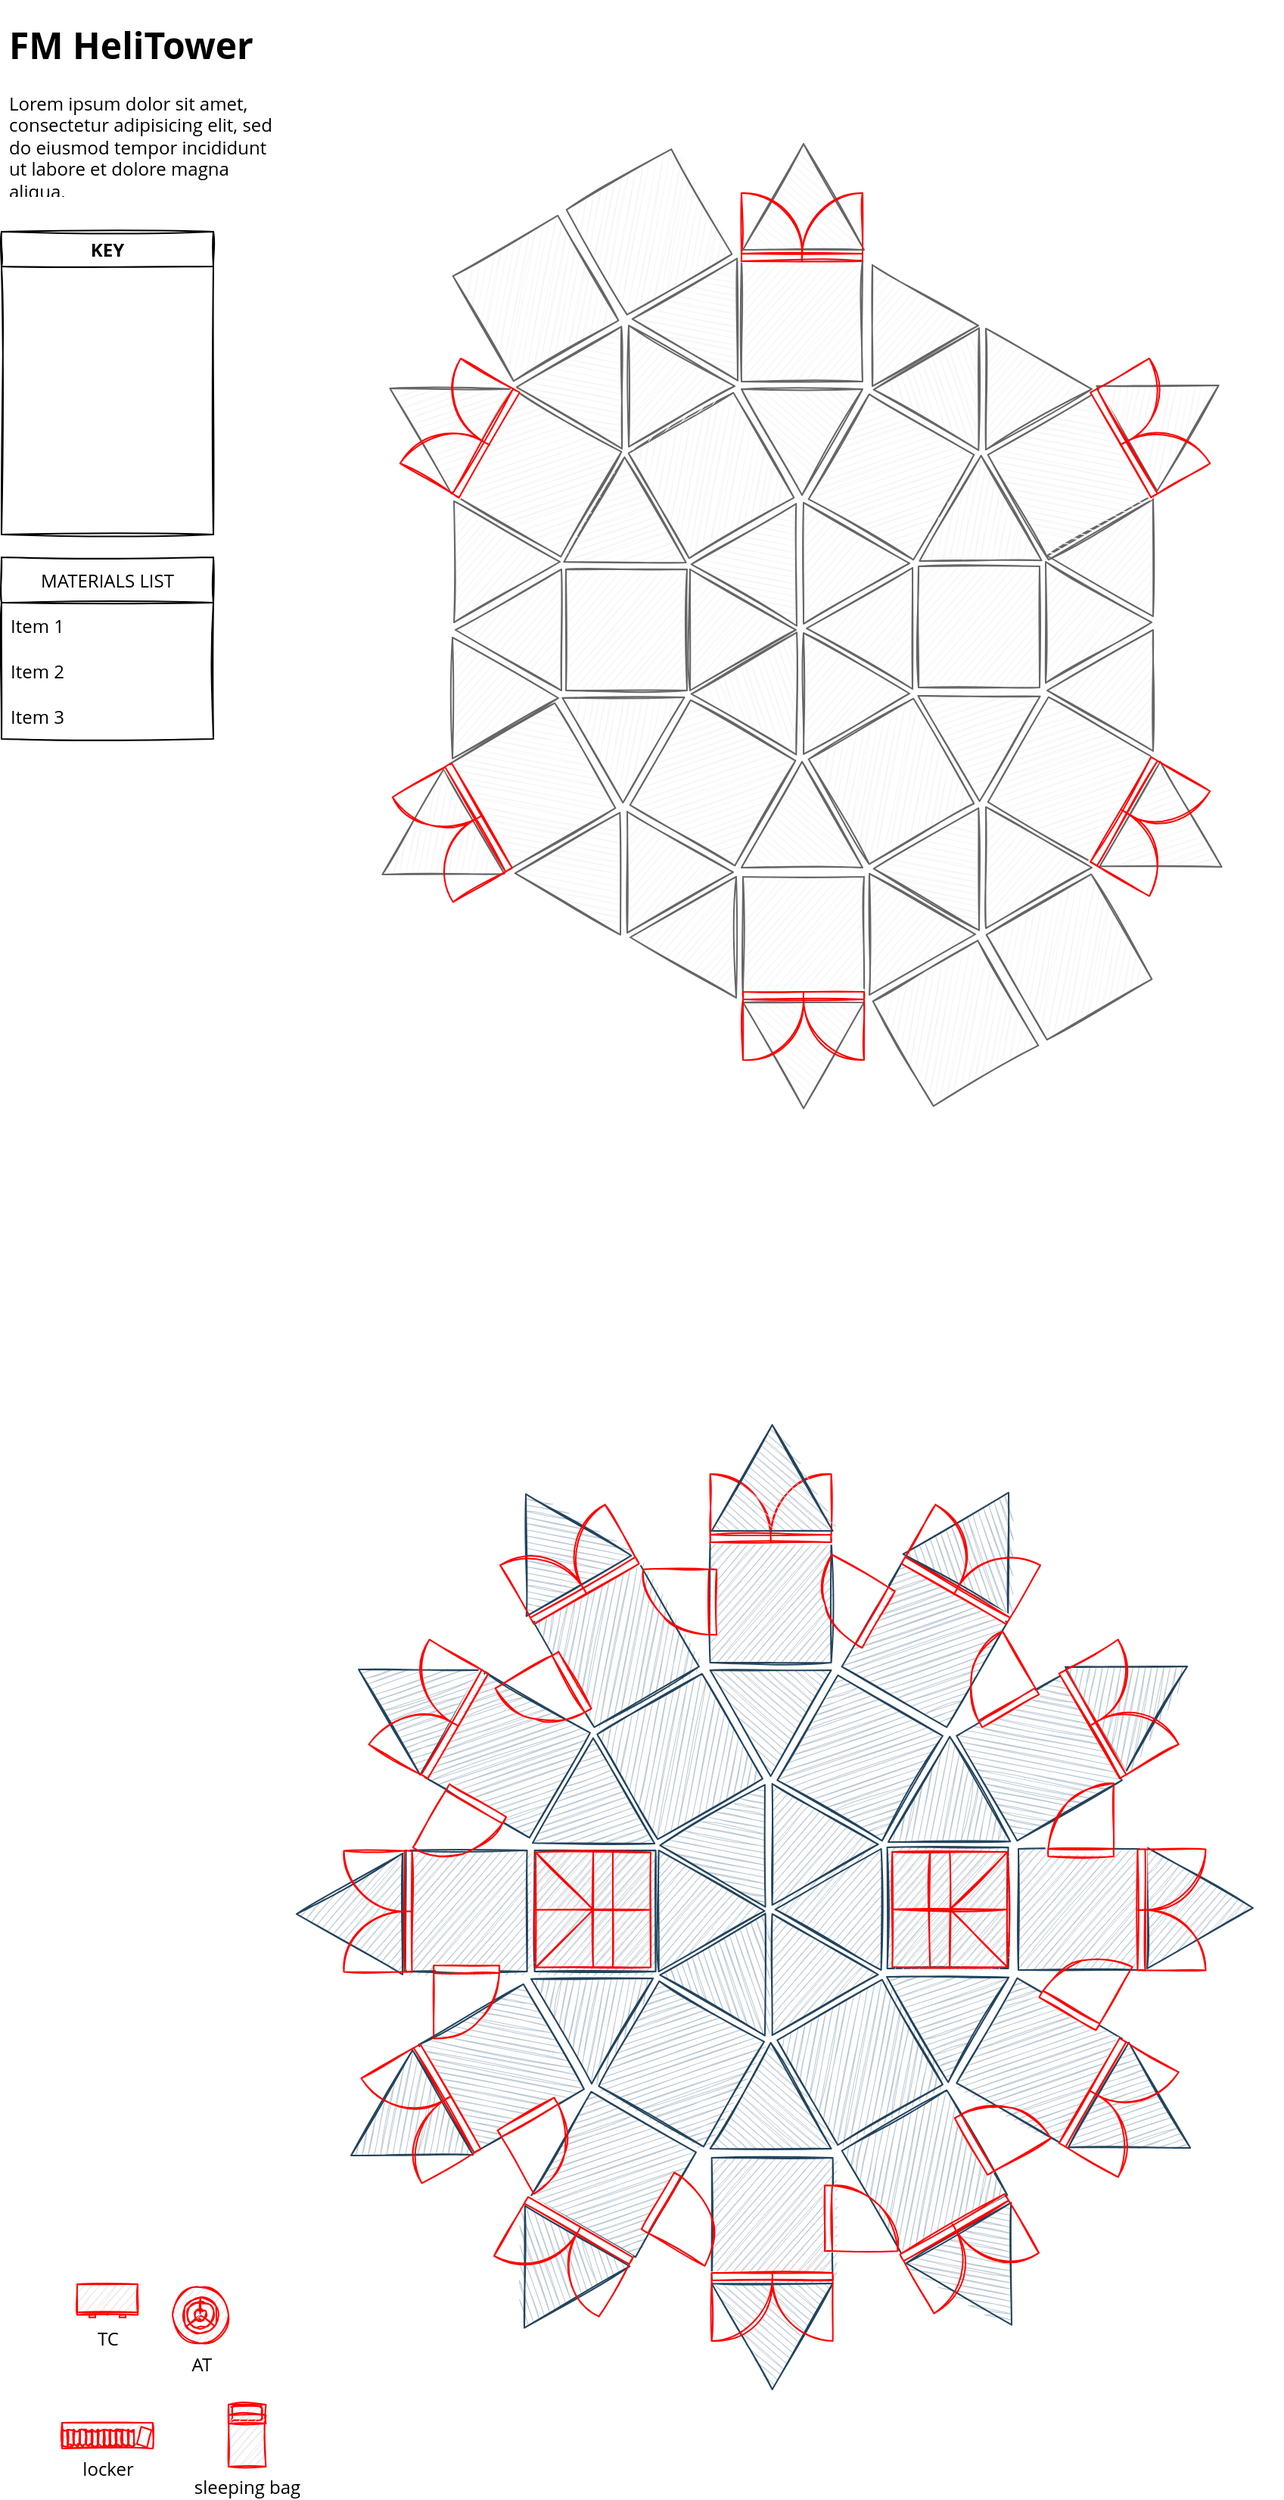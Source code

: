 <mxfile version="15.9.4" type="github">
  <diagram id="TTCX6_-geniZRcMNhM9k" name="Page-1">
    <mxGraphModel dx="1383" dy="775" grid="1" gridSize="10" guides="1" tooltips="1" connect="1" arrows="1" fold="1" page="1" pageScale="1" pageWidth="1100" pageHeight="850" math="0" shadow="0">
      <root>
        <mxCell id="0" />
        <mxCell id="1" parent="0" />
        <mxCell id="VQnZYBjSF4eU1Xg8U7Mv-1" value="" style="whiteSpace=wrap;html=1;aspect=fixed;sketch=1;fillColor=#f5f5f5;strokeColor=#666666;fontColor=#333333;" vertex="1" parent="1">
          <mxGeometry x="393" y="386" width="80" height="80" as="geometry" />
        </mxCell>
        <mxCell id="VQnZYBjSF4eU1Xg8U7Mv-2" value="" style="triangle;whiteSpace=wrap;html=1;sketch=1;fillColor=#f5f5f5;fontColor=#333333;strokeColor=#666666;rotation=60;" vertex="1" parent="1">
          <mxGeometry x="493" y="353" width="70" height="80" as="geometry" />
        </mxCell>
        <mxCell id="VQnZYBjSF4eU1Xg8U7Mv-3" value="" style="triangle;whiteSpace=wrap;html=1;sketch=1;fillColor=#f5f5f5;fontColor=#333333;strokeColor=#666666;rotation=0;" vertex="1" parent="1">
          <mxGeometry x="475" y="386" width="70" height="80" as="geometry" />
        </mxCell>
        <mxCell id="VQnZYBjSF4eU1Xg8U7Mv-4" value="" style="triangle;whiteSpace=wrap;html=1;sketch=1;fillColor=#f5f5f5;fontColor=#333333;strokeColor=#666666;rotation=-60;" vertex="1" parent="1">
          <mxGeometry x="493" y="418" width="70" height="80" as="geometry" />
        </mxCell>
        <mxCell id="VQnZYBjSF4eU1Xg8U7Mv-5" value="" style="triangle;whiteSpace=wrap;html=1;sketch=1;fillColor=#f5f5f5;fontColor=#333333;strokeColor=#666666;rotation=0;" vertex="1" parent="1">
          <mxGeometry x="550" y="428" width="70" height="80" as="geometry" />
        </mxCell>
        <mxCell id="VQnZYBjSF4eU1Xg8U7Mv-6" value="" style="triangle;whiteSpace=wrap;html=1;sketch=1;fillColor=#f5f5f5;fontColor=#333333;strokeColor=#666666;rotation=0;" vertex="1" parent="1">
          <mxGeometry x="550" y="342" width="70" height="80" as="geometry" />
        </mxCell>
        <mxCell id="VQnZYBjSF4eU1Xg8U7Mv-7" value="" style="triangle;whiteSpace=wrap;html=1;sketch=1;fillColor=#f5f5f5;fontColor=#333333;strokeColor=#666666;rotation=-180;" vertex="1" parent="1">
          <mxGeometry x="552" y="385" width="70" height="80" as="geometry" />
        </mxCell>
        <mxCell id="VQnZYBjSF4eU1Xg8U7Mv-8" value="" style="whiteSpace=wrap;html=1;aspect=fixed;sketch=1;fillColor=#f5f5f5;strokeColor=#666666;fontColor=#333333;" vertex="1" parent="1">
          <mxGeometry x="626" y="384" width="80" height="80" as="geometry" />
        </mxCell>
        <mxCell id="VQnZYBjSF4eU1Xg8U7Mv-9" value="" style="whiteSpace=wrap;html=1;aspect=fixed;sketch=1;fillColor=#f5f5f5;strokeColor=#666666;fontColor=#333333;rotation=30;" vertex="1" parent="1">
          <mxGeometry x="450" y="487" width="80" height="80" as="geometry" />
        </mxCell>
        <mxCell id="VQnZYBjSF4eU1Xg8U7Mv-10" value="" style="whiteSpace=wrap;html=1;aspect=fixed;sketch=1;fillColor=#f5f5f5;strokeColor=#666666;fontColor=#333333;rotation=30;" vertex="1" parent="1">
          <mxGeometry x="568" y="285" width="80" height="80" as="geometry" />
        </mxCell>
        <mxCell id="VQnZYBjSF4eU1Xg8U7Mv-11" value="" style="whiteSpace=wrap;html=1;aspect=fixed;sketch=1;fillColor=#f5f5f5;strokeColor=#666666;fontColor=#333333;rotation=-30;" vertex="1" parent="1">
          <mxGeometry x="568" y="486" width="80" height="80" as="geometry" />
        </mxCell>
        <mxCell id="VQnZYBjSF4eU1Xg8U7Mv-12" value="" style="whiteSpace=wrap;html=1;aspect=fixed;sketch=1;fillColor=#f5f5f5;strokeColor=#666666;fontColor=#333333;rotation=-30;" vertex="1" parent="1">
          <mxGeometry x="449" y="284" width="80" height="80" as="geometry" />
        </mxCell>
        <mxCell id="VQnZYBjSF4eU1Xg8U7Mv-13" value="" style="triangle;whiteSpace=wrap;html=1;sketch=1;fillColor=#f5f5f5;fontColor=#333333;strokeColor=#666666;rotation=-90;" vertex="1" parent="1">
          <mxGeometry x="514" y="508" width="70" height="80" as="geometry" />
        </mxCell>
        <mxCell id="VQnZYBjSF4eU1Xg8U7Mv-14" value="" style="triangle;whiteSpace=wrap;html=1;sketch=1;fillColor=#f5f5f5;fontColor=#333333;strokeColor=#666666;rotation=90;" vertex="1" parent="1">
          <mxGeometry x="514" y="262" width="70" height="80" as="geometry" />
        </mxCell>
        <mxCell id="VQnZYBjSF4eU1Xg8U7Mv-15" value="" style="triangle;whiteSpace=wrap;html=1;sketch=1;fillColor=#f5f5f5;fontColor=#333333;strokeColor=#666666;rotation=-150;" vertex="1" parent="1">
          <mxGeometry x="621" y="447" width="70" height="80" as="geometry" />
        </mxCell>
        <mxCell id="VQnZYBjSF4eU1Xg8U7Mv-16" value="" style="triangle;whiteSpace=wrap;html=1;sketch=1;fillColor=#f5f5f5;fontColor=#333333;strokeColor=#666666;rotation=-30;" vertex="1" parent="1">
          <mxGeometry x="406" y="448" width="70" height="80" as="geometry" />
        </mxCell>
        <mxCell id="VQnZYBjSF4eU1Xg8U7Mv-17" value="" style="triangle;whiteSpace=wrap;html=1;sketch=1;fillColor=#f5f5f5;fontColor=#333333;strokeColor=#666666;rotation=30;" vertex="1" parent="1">
          <mxGeometry x="407" y="324" width="70" height="80" as="geometry" />
        </mxCell>
        <mxCell id="VQnZYBjSF4eU1Xg8U7Mv-18" value="" style="triangle;whiteSpace=wrap;html=1;sketch=1;fillColor=#f5f5f5;fontColor=#333333;strokeColor=#666666;rotation=150;" vertex="1" parent="1">
          <mxGeometry x="622" y="323" width="70" height="80" as="geometry" />
        </mxCell>
        <mxCell id="VQnZYBjSF4eU1Xg8U7Mv-19" value="&lt;h1&gt;&lt;font face=&quot;Open Sans&quot;&gt;FM HeliTower&lt;/font&gt;&lt;/h1&gt;&lt;p&gt;&lt;font face=&quot;Open Sans&quot; data-font-src=&quot;https://fonts.googleapis.com/css?family=Open+Sans&quot;&gt;Lorem ipsum dolor sit amet, consectetur adipisicing elit, sed do eiusmod tempor incididunt ut labore et dolore magna aliqua.&lt;/font&gt;&lt;/p&gt;" style="text;html=1;strokeColor=none;fillColor=none;spacing=5;spacingTop=-20;whiteSpace=wrap;overflow=hidden;rounded=0;sketch=1;" vertex="1" parent="1">
          <mxGeometry x="20" y="20" width="190" height="120" as="geometry" />
        </mxCell>
        <mxCell id="VQnZYBjSF4eU1Xg8U7Mv-20" value="" style="triangle;whiteSpace=wrap;html=1;sketch=1;fillColor=#f5f5f5;fontColor=#333333;strokeColor=#666666;rotation=0;" vertex="1" parent="1">
          <mxGeometry x="595.5" y="185" width="70" height="80" as="geometry" />
        </mxCell>
        <mxCell id="VQnZYBjSF4eU1Xg8U7Mv-21" value="" style="triangle;whiteSpace=wrap;html=1;sketch=1;fillColor=#f5f5f5;fontColor=#333333;strokeColor=#666666;rotation=-60;" vertex="1" parent="1">
          <mxGeometry x="613.5" y="217" width="70" height="80" as="geometry" />
        </mxCell>
        <mxCell id="VQnZYBjSF4eU1Xg8U7Mv-22" value="" style="triangle;whiteSpace=wrap;html=1;sketch=1;fillColor=#f5f5f5;fontColor=#333333;strokeColor=#666666;rotation=0;" vertex="1" parent="1">
          <mxGeometry x="670.5" y="227" width="70" height="80" as="geometry" />
        </mxCell>
        <mxCell id="VQnZYBjSF4eU1Xg8U7Mv-23" value="" style="triangle;whiteSpace=wrap;html=1;sketch=1;fillColor=#f5f5f5;fontColor=#333333;strokeColor=#666666;rotation=60;" vertex="1" parent="1">
          <mxGeometry x="376.5" y="557" width="70" height="80" as="geometry" />
        </mxCell>
        <mxCell id="VQnZYBjSF4eU1Xg8U7Mv-24" value="" style="triangle;whiteSpace=wrap;html=1;sketch=1;fillColor=#f5f5f5;fontColor=#333333;strokeColor=#666666;rotation=0;" vertex="1" parent="1">
          <mxGeometry x="433.5" y="546" width="70" height="80" as="geometry" />
        </mxCell>
        <mxCell id="VQnZYBjSF4eU1Xg8U7Mv-25" value="" style="triangle;whiteSpace=wrap;html=1;sketch=1;fillColor=#f5f5f5;fontColor=#333333;strokeColor=#666666;rotation=-180;" vertex="1" parent="1">
          <mxGeometry x="435.5" y="589" width="70" height="80" as="geometry" />
        </mxCell>
        <mxCell id="VQnZYBjSF4eU1Xg8U7Mv-27" value="" style="triangle;whiteSpace=wrap;html=1;sketch=1;fillColor=#f5f5f5;fontColor=#333333;strokeColor=#666666;rotation=0;" vertex="1" parent="1">
          <mxGeometry x="319" y="341" width="70" height="80" as="geometry" />
        </mxCell>
        <mxCell id="VQnZYBjSF4eU1Xg8U7Mv-28" value="" style="triangle;whiteSpace=wrap;html=1;sketch=1;fillColor=#f5f5f5;fontColor=#333333;strokeColor=#666666;rotation=-180;" vertex="1" parent="1">
          <mxGeometry x="320" y="386" width="70" height="80" as="geometry" />
        </mxCell>
        <mxCell id="VQnZYBjSF4eU1Xg8U7Mv-29" value="" style="triangle;whiteSpace=wrap;html=1;sketch=1;fillColor=#f5f5f5;fontColor=#333333;strokeColor=#666666;rotation=0;" vertex="1" parent="1">
          <mxGeometry x="318" y="431" width="70" height="80" as="geometry" />
        </mxCell>
        <mxCell id="VQnZYBjSF4eU1Xg8U7Mv-30" value="" style="triangle;whiteSpace=wrap;html=1;sketch=1;fillColor=#f5f5f5;fontColor=#333333;strokeColor=#666666;rotation=0;" vertex="1" parent="1">
          <mxGeometry x="710" y="381" width="70" height="80" as="geometry" />
        </mxCell>
        <mxCell id="VQnZYBjSF4eU1Xg8U7Mv-31" value="" style="triangle;whiteSpace=wrap;html=1;sketch=1;fillColor=#f5f5f5;fontColor=#333333;strokeColor=#666666;rotation=-180;" vertex="1" parent="1">
          <mxGeometry x="711" y="426" width="70" height="80" as="geometry" />
        </mxCell>
        <mxCell id="VQnZYBjSF4eU1Xg8U7Mv-32" value="" style="triangle;whiteSpace=wrap;html=1;sketch=1;fillColor=#f5f5f5;fontColor=#333333;strokeColor=#666666;rotation=-180;" vertex="1" parent="1">
          <mxGeometry x="711" y="337" width="70" height="80" as="geometry" />
        </mxCell>
        <mxCell id="VQnZYBjSF4eU1Xg8U7Mv-33" value="" style="triangle;whiteSpace=wrap;html=1;sketch=1;fillColor=#f5f5f5;fontColor=#333333;strokeColor=#666666;rotation=60;" vertex="1" parent="1">
          <mxGeometry x="377.5" y="236" width="70" height="80" as="geometry" />
        </mxCell>
        <mxCell id="VQnZYBjSF4eU1Xg8U7Mv-34" value="" style="triangle;whiteSpace=wrap;html=1;sketch=1;fillColor=#f5f5f5;fontColor=#333333;strokeColor=#666666;rotation=0;" vertex="1" parent="1">
          <mxGeometry x="434.5" y="225" width="70" height="80" as="geometry" />
        </mxCell>
        <mxCell id="VQnZYBjSF4eU1Xg8U7Mv-35" value="" style="triangle;whiteSpace=wrap;html=1;sketch=1;fillColor=#f5f5f5;fontColor=#333333;strokeColor=#666666;rotation=60;" vertex="1" parent="1">
          <mxGeometry x="613.5" y="554" width="70" height="80" as="geometry" />
        </mxCell>
        <mxCell id="VQnZYBjSF4eU1Xg8U7Mv-36" value="" style="triangle;whiteSpace=wrap;html=1;sketch=1;fillColor=#f5f5f5;fontColor=#333333;strokeColor=#666666;rotation=0;" vertex="1" parent="1">
          <mxGeometry x="670.5" y="543" width="70" height="80" as="geometry" />
        </mxCell>
        <mxCell id="VQnZYBjSF4eU1Xg8U7Mv-37" value="" style="triangle;whiteSpace=wrap;html=1;sketch=1;fillColor=#f5f5f5;fontColor=#333333;strokeColor=#666666;rotation=0;" vertex="1" parent="1">
          <mxGeometry x="593.5" y="587" width="70" height="80" as="geometry" />
        </mxCell>
        <mxCell id="VQnZYBjSF4eU1Xg8U7Mv-38" value="" style="triangle;whiteSpace=wrap;html=1;sketch=1;fillColor=#f5f5f5;fontColor=#333333;strokeColor=#666666;rotation=60;" vertex="1" parent="1">
          <mxGeometry x="454" y="191" width="70" height="80" as="geometry" />
        </mxCell>
        <mxCell id="VQnZYBjSF4eU1Xg8U7Mv-39" value="" style="whiteSpace=wrap;html=1;aspect=fixed;sketch=1;fillColor=#f5f5f5;strokeColor=#666666;fontColor=#333333;rotation=0;" vertex="1" parent="1">
          <mxGeometry x="510" y="589" width="80" height="80" as="geometry" />
        </mxCell>
        <mxCell id="VQnZYBjSF4eU1Xg8U7Mv-40" value="" style="whiteSpace=wrap;html=1;aspect=fixed;sketch=1;fillColor=#f5f5f5;strokeColor=#666666;fontColor=#333333;rotation=0;" vertex="1" parent="1">
          <mxGeometry x="509" y="182" width="80" height="80" as="geometry" />
        </mxCell>
        <mxCell id="VQnZYBjSF4eU1Xg8U7Mv-41" value="" style="whiteSpace=wrap;html=1;aspect=fixed;sketch=1;fillColor=#f5f5f5;strokeColor=#666666;fontColor=#333333;rotation=30;" vertex="1" parent="1">
          <mxGeometry x="335" y="283" width="80" height="80" as="geometry" />
        </mxCell>
        <mxCell id="VQnZYBjSF4eU1Xg8U7Mv-42" value="" style="whiteSpace=wrap;html=1;aspect=fixed;sketch=1;fillColor=#f5f5f5;strokeColor=#666666;fontColor=#333333;rotation=30;" vertex="1" parent="1">
          <mxGeometry x="686.5" y="485" width="80" height="80" as="geometry" />
        </mxCell>
        <mxCell id="VQnZYBjSF4eU1Xg8U7Mv-43" value="" style="whiteSpace=wrap;html=1;aspect=fixed;sketch=1;fillColor=#f5f5f5;strokeColor=#666666;fontColor=#333333;rotation=60;" vertex="1" parent="1">
          <mxGeometry x="331" y="489" width="80" height="80" as="geometry" />
        </mxCell>
        <mxCell id="VQnZYBjSF4eU1Xg8U7Mv-44" value="" style="whiteSpace=wrap;html=1;aspect=fixed;sketch=1;fillColor=#f5f5f5;strokeColor=#666666;fontColor=#333333;rotation=60;" vertex="1" parent="1">
          <mxGeometry x="686.5" y="285" width="80" height="80" as="geometry" />
        </mxCell>
        <mxCell id="VQnZYBjSF4eU1Xg8U7Mv-45" value="MATERIALS LIST" style="swimlane;fontStyle=0;childLayout=stackLayout;horizontal=1;startSize=30;horizontalStack=0;resizeParent=1;resizeParentMax=0;resizeLast=0;collapsible=1;marginBottom=0;sketch=1;fontFamily=Open Sans;fontSource=https%3A%2F%2Ffonts.googleapis.com%2Fcss%3Ffamily%3DOpen%2BSans;" vertex="1" parent="1">
          <mxGeometry x="20" y="378" width="140" height="120" as="geometry" />
        </mxCell>
        <mxCell id="VQnZYBjSF4eU1Xg8U7Mv-46" value="Item 1" style="text;strokeColor=none;fillColor=none;align=left;verticalAlign=middle;spacingLeft=4;spacingRight=4;overflow=hidden;points=[[0,0.5],[1,0.5]];portConstraint=eastwest;rotatable=0;sketch=1;fontFamily=Open Sans;fontSource=https%3A%2F%2Ffonts.googleapis.com%2Fcss%3Ffamily%3DOpen%2BSans;" vertex="1" parent="VQnZYBjSF4eU1Xg8U7Mv-45">
          <mxGeometry y="30" width="140" height="30" as="geometry" />
        </mxCell>
        <mxCell id="VQnZYBjSF4eU1Xg8U7Mv-47" value="Item 2" style="text;strokeColor=none;fillColor=none;align=left;verticalAlign=middle;spacingLeft=4;spacingRight=4;overflow=hidden;points=[[0,0.5],[1,0.5]];portConstraint=eastwest;rotatable=0;sketch=1;fontFamily=Open Sans;fontSource=https%3A%2F%2Ffonts.googleapis.com%2Fcss%3Ffamily%3DOpen%2BSans;" vertex="1" parent="VQnZYBjSF4eU1Xg8U7Mv-45">
          <mxGeometry y="60" width="140" height="30" as="geometry" />
        </mxCell>
        <mxCell id="VQnZYBjSF4eU1Xg8U7Mv-48" value="Item 3" style="text;strokeColor=none;fillColor=none;align=left;verticalAlign=middle;spacingLeft=4;spacingRight=4;overflow=hidden;points=[[0,0.5],[1,0.5]];portConstraint=eastwest;rotatable=0;sketch=1;fontFamily=Open Sans;fontSource=https%3A%2F%2Ffonts.googleapis.com%2Fcss%3Ffamily%3DOpen%2BSans;" vertex="1" parent="VQnZYBjSF4eU1Xg8U7Mv-45">
          <mxGeometry y="90" width="140" height="30" as="geometry" />
        </mxCell>
        <mxCell id="VQnZYBjSF4eU1Xg8U7Mv-49" value="KEY" style="swimlane;sketch=1;fontFamily=Open Sans;fontSource=https%3A%2F%2Ffonts.googleapis.com%2Fcss%3Ffamily%3DOpen%2BSans;" vertex="1" parent="1">
          <mxGeometry x="20" y="163" width="140" height="200" as="geometry" />
        </mxCell>
        <mxCell id="VQnZYBjSF4eU1Xg8U7Mv-52" value="" style="group" vertex="1" connectable="0" parent="1">
          <mxGeometry x="251.689" y="513.984" width="105.714" height="108.157" as="geometry" />
        </mxCell>
        <mxCell id="VQnZYBjSF4eU1Xg8U7Mv-26" value="" style="triangle;whiteSpace=wrap;html=1;sketch=1;fillColor=#f5f5f5;fontColor=#333333;strokeColor=#666666;rotation=-210;" vertex="1" parent="VQnZYBjSF4eU1Xg8U7Mv-52">
          <mxGeometry x="15.311" y="16.016" width="70" height="80" as="geometry" />
        </mxCell>
        <mxCell id="VQnZYBjSF4eU1Xg8U7Mv-51" value="" style="verticalLabelPosition=bottom;html=1;verticalAlign=top;align=center;shape=mxgraph.floorplan.doorDouble;aspect=fixed;sketch=1;fontFamily=Open Sans;fontSource=https%3A%2F%2Ffonts.googleapis.com%2Fcss%3Ffamily%3DOpen%2BSans;strokeColor=#FF0000;rotation=60;" vertex="1" parent="VQnZYBjSF4eU1Xg8U7Mv-52">
          <mxGeometry x="27.311" y="24.016" width="80" height="42.5" as="geometry" />
        </mxCell>
        <mxCell id="VQnZYBjSF4eU1Xg8U7Mv-53" value="" style="group;rotation=60;" vertex="1" connectable="0" parent="1">
          <mxGeometry x="256.999" y="231.004" width="105.714" height="108.157" as="geometry" />
        </mxCell>
        <mxCell id="VQnZYBjSF4eU1Xg8U7Mv-54" value="" style="triangle;whiteSpace=wrap;html=1;sketch=1;fillColor=#f5f5f5;fontColor=#333333;strokeColor=#666666;rotation=-150;" vertex="1" parent="VQnZYBjSF4eU1Xg8U7Mv-53">
          <mxGeometry x="15" y="13" width="70" height="80" as="geometry" />
        </mxCell>
        <mxCell id="VQnZYBjSF4eU1Xg8U7Mv-55" value="" style="verticalLabelPosition=bottom;html=1;verticalAlign=top;align=center;shape=mxgraph.floorplan.doorDouble;aspect=fixed;sketch=1;fontFamily=Open Sans;fontSource=https%3A%2F%2Ffonts.googleapis.com%2Fcss%3Ffamily%3DOpen%2BSans;strokeColor=#FF0000;rotation=120;" vertex="1" parent="VQnZYBjSF4eU1Xg8U7Mv-53">
          <mxGeometry x="27" y="41" width="80" height="42.5" as="geometry" />
        </mxCell>
        <mxCell id="VQnZYBjSF4eU1Xg8U7Mv-56" value="" style="group;rotation=-120;" vertex="1" connectable="0" parent="1">
          <mxGeometry x="739.999" y="510.004" width="105.714" height="108.157" as="geometry" />
        </mxCell>
        <mxCell id="VQnZYBjSF4eU1Xg8U7Mv-57" value="" style="triangle;whiteSpace=wrap;html=1;sketch=1;fillColor=#f5f5f5;fontColor=#333333;strokeColor=#666666;rotation=-330;" vertex="1" parent="VQnZYBjSF4eU1Xg8U7Mv-56">
          <mxGeometry x="21" y="15" width="70" height="80" as="geometry" />
        </mxCell>
        <mxCell id="VQnZYBjSF4eU1Xg8U7Mv-58" value="" style="verticalLabelPosition=bottom;html=1;verticalAlign=top;align=center;shape=mxgraph.floorplan.doorDouble;aspect=fixed;sketch=1;fontFamily=Open Sans;fontSource=https%3A%2F%2Ffonts.googleapis.com%2Fcss%3Ffamily%3DOpen%2BSans;strokeColor=#FF0000;rotation=-60;" vertex="1" parent="VQnZYBjSF4eU1Xg8U7Mv-56">
          <mxGeometry x="-2" y="24" width="80" height="42.5" as="geometry" />
        </mxCell>
        <mxCell id="VQnZYBjSF4eU1Xg8U7Mv-62" value="" style="group;rotation=-60;" vertex="1" connectable="0" parent="1">
          <mxGeometry x="496.999" y="650.004" width="105.714" height="108.157" as="geometry" />
        </mxCell>
        <mxCell id="VQnZYBjSF4eU1Xg8U7Mv-63" value="" style="triangle;whiteSpace=wrap;html=1;sketch=1;fillColor=#f5f5f5;fontColor=#333333;strokeColor=#666666;rotation=-270;" vertex="1" parent="VQnZYBjSF4eU1Xg8U7Mv-62">
          <mxGeometry x="18" y="17" width="70" height="80" as="geometry" />
        </mxCell>
        <mxCell id="VQnZYBjSF4eU1Xg8U7Mv-64" value="" style="verticalLabelPosition=bottom;html=1;verticalAlign=top;align=center;shape=mxgraph.floorplan.doorDouble;aspect=fixed;sketch=1;fontFamily=Open Sans;fontSource=https%3A%2F%2Ffonts.googleapis.com%2Fcss%3Ffamily%3DOpen%2BSans;strokeColor=#FF0000;rotation=0;" vertex="1" parent="VQnZYBjSF4eU1Xg8U7Mv-62">
          <mxGeometry x="13" y="15" width="80" height="42.5" as="geometry" />
        </mxCell>
        <mxCell id="VQnZYBjSF4eU1Xg8U7Mv-65" value="" style="group;rotation=120;" vertex="1" connectable="0" parent="1">
          <mxGeometry x="496.999" y="90.004" width="105.714" height="108.157" as="geometry" />
        </mxCell>
        <mxCell id="VQnZYBjSF4eU1Xg8U7Mv-66" value="" style="triangle;whiteSpace=wrap;html=1;sketch=1;fillColor=#f5f5f5;fontColor=#333333;strokeColor=#666666;rotation=-90;" vertex="1" parent="VQnZYBjSF4eU1Xg8U7Mv-65">
          <mxGeometry x="18" y="10" width="70" height="80" as="geometry" />
        </mxCell>
        <mxCell id="VQnZYBjSF4eU1Xg8U7Mv-67" value="" style="verticalLabelPosition=bottom;html=1;verticalAlign=top;align=center;shape=mxgraph.floorplan.doorDouble;aspect=fixed;sketch=1;fontFamily=Open Sans;fontSource=https%3A%2F%2Ffonts.googleapis.com%2Fcss%3Ffamily%3DOpen%2BSans;strokeColor=#FF0000;rotation=180;" vertex="1" parent="VQnZYBjSF4eU1Xg8U7Mv-65">
          <mxGeometry x="12" y="50" width="80" height="42.5" as="geometry" />
        </mxCell>
        <mxCell id="VQnZYBjSF4eU1Xg8U7Mv-68" value="" style="group;rotation=-180;" vertex="1" connectable="0" parent="1">
          <mxGeometry x="739.999" y="230.004" width="105.714" height="108.157" as="geometry" />
        </mxCell>
        <mxCell id="VQnZYBjSF4eU1Xg8U7Mv-69" value="" style="triangle;whiteSpace=wrap;html=1;sketch=1;fillColor=#f5f5f5;fontColor=#333333;strokeColor=#666666;rotation=-390;" vertex="1" parent="VQnZYBjSF4eU1Xg8U7Mv-68">
          <mxGeometry x="19" y="12" width="70" height="80" as="geometry" />
        </mxCell>
        <mxCell id="VQnZYBjSF4eU1Xg8U7Mv-70" value="" style="verticalLabelPosition=bottom;html=1;verticalAlign=top;align=center;shape=mxgraph.floorplan.doorDouble;aspect=fixed;sketch=1;fontFamily=Open Sans;fontSource=https%3A%2F%2Ffonts.googleapis.com%2Fcss%3Ffamily%3DOpen%2BSans;strokeColor=#FF0000;rotation=-120;" vertex="1" parent="VQnZYBjSF4eU1Xg8U7Mv-68">
          <mxGeometry x="-2" y="42" width="80" height="42.5" as="geometry" />
        </mxCell>
        <mxCell id="VQnZYBjSF4eU1Xg8U7Mv-71" value="" style="whiteSpace=wrap;html=1;aspect=fixed;sketch=1;fillColor=#f5f5f5;strokeColor=#666666;fontColor=#333333;rotation=-30;" vertex="1" parent="1">
          <mxGeometry x="333" y="167" width="80" height="80" as="geometry" />
        </mxCell>
        <mxCell id="VQnZYBjSF4eU1Xg8U7Mv-72" value="" style="whiteSpace=wrap;html=1;aspect=fixed;sketch=1;fillColor=#f5f5f5;strokeColor=#666666;fontColor=#333333;rotation=-30;" vertex="1" parent="1">
          <mxGeometry x="408" y="123.16" width="80" height="80" as="geometry" />
        </mxCell>
        <mxCell id="VQnZYBjSF4eU1Xg8U7Mv-73" value="" style="whiteSpace=wrap;html=1;aspect=fixed;sketch=1;fillColor=#f5f5f5;strokeColor=#666666;fontColor=#333333;rotation=-30;" vertex="1" parent="1">
          <mxGeometry x="610.5" y="645.84" width="80" height="80" as="geometry" />
        </mxCell>
        <mxCell id="VQnZYBjSF4eU1Xg8U7Mv-74" value="" style="whiteSpace=wrap;html=1;aspect=fixed;sketch=1;fillColor=#f5f5f5;strokeColor=#666666;fontColor=#333333;rotation=-30;" vertex="1" parent="1">
          <mxGeometry x="685.5" y="602" width="80" height="80" as="geometry" />
        </mxCell>
        <mxCell id="VQnZYBjSF4eU1Xg8U7Mv-75" value="" style="whiteSpace=wrap;html=1;aspect=fixed;sketch=1;fillColor=#bac8d3;strokeColor=#23445d;" vertex="1" parent="1">
          <mxGeometry x="372.3" y="1232" width="80" height="80" as="geometry" />
        </mxCell>
        <mxCell id="VQnZYBjSF4eU1Xg8U7Mv-76" value="" style="triangle;whiteSpace=wrap;html=1;sketch=1;fillColor=#bac8d3;rotation=60;strokeColor=#23445d;" vertex="1" parent="1">
          <mxGeometry x="472.3" y="1199" width="70" height="80" as="geometry" />
        </mxCell>
        <mxCell id="VQnZYBjSF4eU1Xg8U7Mv-77" value="" style="triangle;whiteSpace=wrap;html=1;sketch=1;fillColor=#bac8d3;rotation=0;strokeColor=#23445d;" vertex="1" parent="1">
          <mxGeometry x="454.3" y="1232" width="70" height="80" as="geometry" />
        </mxCell>
        <mxCell id="VQnZYBjSF4eU1Xg8U7Mv-78" value="" style="triangle;whiteSpace=wrap;html=1;sketch=1;fillColor=#bac8d3;rotation=-60;strokeColor=#23445d;" vertex="1" parent="1">
          <mxGeometry x="472.3" y="1264" width="70" height="80" as="geometry" />
        </mxCell>
        <mxCell id="VQnZYBjSF4eU1Xg8U7Mv-79" value="" style="triangle;whiteSpace=wrap;html=1;sketch=1;fillColor=#bac8d3;strokeColor=#23445d;rotation=0;" vertex="1" parent="1">
          <mxGeometry x="529.3" y="1274" width="70" height="80" as="geometry" />
        </mxCell>
        <mxCell id="VQnZYBjSF4eU1Xg8U7Mv-80" value="" style="triangle;whiteSpace=wrap;html=1;sketch=1;fillColor=#bac8d3;rotation=0;strokeColor=#23445d;" vertex="1" parent="1">
          <mxGeometry x="529.3" y="1188" width="70" height="80" as="geometry" />
        </mxCell>
        <mxCell id="VQnZYBjSF4eU1Xg8U7Mv-81" value="" style="triangle;whiteSpace=wrap;html=1;sketch=1;fillColor=#bac8d3;strokeColor=#23445d;rotation=-180;" vertex="1" parent="1">
          <mxGeometry x="531.3" y="1231" width="70" height="80" as="geometry" />
        </mxCell>
        <mxCell id="VQnZYBjSF4eU1Xg8U7Mv-82" value="" style="whiteSpace=wrap;html=1;aspect=fixed;sketch=1;fillColor=#bac8d3;strokeColor=#23445d;" vertex="1" parent="1">
          <mxGeometry x="605.3" y="1230" width="80" height="80" as="geometry" />
        </mxCell>
        <mxCell id="VQnZYBjSF4eU1Xg8U7Mv-83" value="" style="whiteSpace=wrap;html=1;aspect=fixed;sketch=1;fillColor=#bac8d3;rotation=30;strokeColor=#23445d;" vertex="1" parent="1">
          <mxGeometry x="429.3" y="1333" width="80" height="80" as="geometry" />
        </mxCell>
        <mxCell id="VQnZYBjSF4eU1Xg8U7Mv-84" value="" style="whiteSpace=wrap;html=1;aspect=fixed;sketch=1;fillColor=#bac8d3;rotation=30;strokeColor=#23445d;" vertex="1" parent="1">
          <mxGeometry x="547.3" y="1131" width="80" height="80" as="geometry" />
        </mxCell>
        <mxCell id="VQnZYBjSF4eU1Xg8U7Mv-85" value="" style="whiteSpace=wrap;html=1;aspect=fixed;sketch=1;fillColor=#bac8d3;rotation=-30;strokeColor=#23445d;" vertex="1" parent="1">
          <mxGeometry x="547.3" y="1332" width="80" height="80" as="geometry" />
        </mxCell>
        <mxCell id="VQnZYBjSF4eU1Xg8U7Mv-86" value="" style="whiteSpace=wrap;html=1;aspect=fixed;sketch=1;fillColor=#bac8d3;rotation=-30;strokeColor=#23445d;" vertex="1" parent="1">
          <mxGeometry x="428.3" y="1130" width="80" height="80" as="geometry" />
        </mxCell>
        <mxCell id="VQnZYBjSF4eU1Xg8U7Mv-87" value="" style="triangle;whiteSpace=wrap;html=1;sketch=1;fillColor=#bac8d3;rotation=-90;strokeColor=#23445d;" vertex="1" parent="1">
          <mxGeometry x="493.3" y="1354" width="70" height="80" as="geometry" />
        </mxCell>
        <mxCell id="VQnZYBjSF4eU1Xg8U7Mv-88" value="" style="triangle;whiteSpace=wrap;html=1;sketch=1;fillColor=#bac8d3;rotation=90;strokeColor=#23445d;" vertex="1" parent="1">
          <mxGeometry x="493.3" y="1108" width="70" height="80" as="geometry" />
        </mxCell>
        <mxCell id="VQnZYBjSF4eU1Xg8U7Mv-89" value="" style="triangle;whiteSpace=wrap;html=1;sketch=1;fillColor=#bac8d3;rotation=-150;strokeColor=#23445d;" vertex="1" parent="1">
          <mxGeometry x="600.3" y="1293" width="70" height="80" as="geometry" />
        </mxCell>
        <mxCell id="VQnZYBjSF4eU1Xg8U7Mv-90" value="" style="triangle;whiteSpace=wrap;html=1;sketch=1;fillColor=#bac8d3;rotation=-30;strokeColor=#23445d;" vertex="1" parent="1">
          <mxGeometry x="385.3" y="1294" width="70" height="80" as="geometry" />
        </mxCell>
        <mxCell id="VQnZYBjSF4eU1Xg8U7Mv-91" value="" style="triangle;whiteSpace=wrap;html=1;sketch=1;fillColor=#bac8d3;rotation=30;strokeColor=#23445d;" vertex="1" parent="1">
          <mxGeometry x="386.3" y="1170" width="70" height="80" as="geometry" />
        </mxCell>
        <mxCell id="VQnZYBjSF4eU1Xg8U7Mv-92" value="" style="triangle;whiteSpace=wrap;html=1;sketch=1;fillColor=#bac8d3;rotation=150;strokeColor=#23445d;" vertex="1" parent="1">
          <mxGeometry x="601.3" y="1169" width="70" height="80" as="geometry" />
        </mxCell>
        <mxCell id="VQnZYBjSF4eU1Xg8U7Mv-111" value="" style="whiteSpace=wrap;html=1;aspect=fixed;sketch=1;fillColor=#bac8d3;rotation=0;strokeColor=#23445d;" vertex="1" parent="1">
          <mxGeometry x="489.3" y="1435" width="80" height="80" as="geometry" />
        </mxCell>
        <mxCell id="VQnZYBjSF4eU1Xg8U7Mv-112" value="" style="whiteSpace=wrap;html=1;aspect=fixed;sketch=1;fillColor=#bac8d3;rotation=0;strokeColor=#23445d;" vertex="1" parent="1">
          <mxGeometry x="488.3" y="1028" width="80" height="80" as="geometry" />
        </mxCell>
        <mxCell id="VQnZYBjSF4eU1Xg8U7Mv-113" value="" style="whiteSpace=wrap;html=1;aspect=fixed;sketch=1;fillColor=#bac8d3;rotation=30;strokeColor=#23445d;" vertex="1" parent="1">
          <mxGeometry x="314.3" y="1129" width="80" height="80" as="geometry" />
        </mxCell>
        <mxCell id="VQnZYBjSF4eU1Xg8U7Mv-114" value="" style="whiteSpace=wrap;html=1;aspect=fixed;sketch=1;fillColor=#bac8d3;rotation=30;strokeColor=#23445d;" vertex="1" parent="1">
          <mxGeometry x="665.8" y="1331" width="80" height="80" as="geometry" />
        </mxCell>
        <mxCell id="VQnZYBjSF4eU1Xg8U7Mv-115" value="" style="whiteSpace=wrap;html=1;aspect=fixed;sketch=1;fillColor=#bac8d3;rotation=60;strokeColor=#23445d;" vertex="1" parent="1">
          <mxGeometry x="310.3" y="1335" width="80" height="80" as="geometry" />
        </mxCell>
        <mxCell id="VQnZYBjSF4eU1Xg8U7Mv-116" value="" style="whiteSpace=wrap;html=1;aspect=fixed;sketch=1;fillColor=#bac8d3;rotation=60;strokeColor=#23445d;" vertex="1" parent="1">
          <mxGeometry x="665.8" y="1131" width="80" height="80" as="geometry" />
        </mxCell>
        <mxCell id="VQnZYBjSF4eU1Xg8U7Mv-130" value="" style="verticalLabelPosition=bottom;html=1;verticalAlign=top;align=center;shape=mxgraph.floorplan.doorDouble;aspect=fixed;sketch=1;fontFamily=Open Sans;fontSource=https%3A%2F%2Ffonts.googleapis.com%2Fcss%3Ffamily%3DOpen%2BSans;strokeColor=#FF0000;rotation=180;" vertex="1" parent="1">
          <mxGeometry x="488.299" y="986.004" width="80" height="42.5" as="geometry" />
        </mxCell>
        <mxCell id="VQnZYBjSF4eU1Xg8U7Mv-136" value="" style="whiteSpace=wrap;html=1;aspect=fixed;sketch=1;fillColor=#bac8d3;rotation=-30;strokeColor=#23445d;" vertex="1" parent="1">
          <mxGeometry x="590" y="1405" width="80" height="80" as="geometry" />
        </mxCell>
        <mxCell id="VQnZYBjSF4eU1Xg8U7Mv-137" value="" style="whiteSpace=wrap;html=1;aspect=fixed;sketch=1;fillColor=#bac8d3;rotation=-30;strokeColor=#23445d;" vertex="1" parent="1">
          <mxGeometry x="386.3" y="1056" width="80" height="80" as="geometry" />
        </mxCell>
        <mxCell id="VQnZYBjSF4eU1Xg8U7Mv-138" value="" style="whiteSpace=wrap;html=1;aspect=fixed;sketch=1;fillColor=#bac8d3;rotation=30;strokeColor=#23445d;" vertex="1" parent="1">
          <mxGeometry x="384.3" y="1406" width="80" height="80" as="geometry" />
        </mxCell>
        <mxCell id="VQnZYBjSF4eU1Xg8U7Mv-139" value="" style="whiteSpace=wrap;html=1;aspect=fixed;sketch=1;fillColor=#bac8d3;rotation=30;strokeColor=#23445d;" vertex="1" parent="1">
          <mxGeometry x="590" y="1056" width="80" height="80" as="geometry" />
        </mxCell>
        <mxCell id="VQnZYBjSF4eU1Xg8U7Mv-140" value="" style="whiteSpace=wrap;html=1;aspect=fixed;sketch=1;fillColor=#bac8d3;strokeColor=#23445d;" vertex="1" parent="1">
          <mxGeometry x="287.3" y="1232" width="80" height="80" as="geometry" />
        </mxCell>
        <mxCell id="VQnZYBjSF4eU1Xg8U7Mv-141" value="" style="whiteSpace=wrap;html=1;aspect=fixed;sketch=1;fillColor=#bac8d3;strokeColor=#23445d;" vertex="1" parent="1">
          <mxGeometry x="692" y="1231" width="80" height="80" as="geometry" />
        </mxCell>
        <mxCell id="VQnZYBjSF4eU1Xg8U7Mv-145" value="" style="verticalLabelPosition=bottom;html=1;verticalAlign=top;align=center;shape=mxgraph.floorplan.doorLeft;aspect=fixed;sketch=1;fontFamily=Open Sans;fontSource=https%3A%2F%2Ffonts.googleapis.com%2Fcss%3Ffamily%3DOpen%2BSans;strokeColor=#FF0000;" vertex="1" parent="1">
          <mxGeometry x="305.65" y="1308" width="43.29" height="46" as="geometry" />
        </mxCell>
        <mxCell id="VQnZYBjSF4eU1Xg8U7Mv-147" value="" style="verticalLabelPosition=bottom;html=1;verticalAlign=top;align=center;shape=mxgraph.floorplan.doorLeft;aspect=fixed;sketch=1;fontFamily=Open Sans;fontSource=https%3A%2F%2Ffonts.googleapis.com%2Fcss%3Ffamily%3DOpen%2BSans;strokeColor=#FF0000;rotation=30;" vertex="1" parent="1">
          <mxGeometry x="301.65" y="1196" width="43.29" height="46" as="geometry" />
        </mxCell>
        <mxCell id="VQnZYBjSF4eU1Xg8U7Mv-148" value="" style="verticalLabelPosition=bottom;html=1;verticalAlign=top;align=center;shape=mxgraph.floorplan.doorLeft;aspect=fixed;sketch=1;fontFamily=Open Sans;fontSource=https%3A%2F%2Ffonts.googleapis.com%2Fcss%3Ffamily%3DOpen%2BSans;strokeColor=#FF0000;rotation=60;" vertex="1" parent="1">
          <mxGeometry x="357.4" y="1108.08" width="43.29" height="46" as="geometry" />
        </mxCell>
        <mxCell id="VQnZYBjSF4eU1Xg8U7Mv-149" value="" style="verticalLabelPosition=bottom;html=1;verticalAlign=top;align=center;shape=mxgraph.floorplan.doorLeft;aspect=fixed;sketch=1;fontFamily=Open Sans;fontSource=https%3A%2F%2Ffonts.googleapis.com%2Fcss%3Ffamily%3DOpen%2BSans;strokeColor=#FF0000;rotation=90;" vertex="1" parent="1">
          <mxGeometry x="447.85" y="1045" width="43.29" height="46" as="geometry" />
        </mxCell>
        <mxCell id="VQnZYBjSF4eU1Xg8U7Mv-165" value="" style="verticalLabelPosition=bottom;html=1;verticalAlign=top;align=center;shape=mxgraph.floorplan.doorLeft;aspect=fixed;sketch=1;fontFamily=Open Sans;fontSource=https%3A%2F%2Ffonts.googleapis.com%2Fcss%3Ffamily%3DOpen%2BSans;strokeColor=#FF0000;rotation=-30;" vertex="1" parent="1">
          <mxGeometry x="356.4" y="1403" width="43.29" height="46" as="geometry" />
        </mxCell>
        <mxCell id="VQnZYBjSF4eU1Xg8U7Mv-166" value="" style="verticalLabelPosition=bottom;html=1;verticalAlign=top;align=center;shape=mxgraph.floorplan.doorLeft;aspect=fixed;sketch=1;fontFamily=Open Sans;fontSource=https%3A%2F%2Ffonts.googleapis.com%2Fcss%3Ffamily%3DOpen%2BSans;strokeColor=#FF0000;rotation=-60;" vertex="1" parent="1">
          <mxGeometry x="452.01" y="1452" width="43.29" height="46" as="geometry" />
        </mxCell>
        <mxCell id="VQnZYBjSF4eU1Xg8U7Mv-167" value="" style="verticalLabelPosition=bottom;html=1;verticalAlign=top;align=center;shape=mxgraph.floorplan.doorLeft;aspect=fixed;sketch=1;fontFamily=Open Sans;fontSource=https%3A%2F%2Ffonts.googleapis.com%2Fcss%3Ffamily%3DOpen%2BSans;strokeColor=#FF0000;rotation=-90;" vertex="1" parent="1">
          <mxGeometry x="565.35" y="1452" width="43.29" height="46" as="geometry" />
        </mxCell>
        <mxCell id="VQnZYBjSF4eU1Xg8U7Mv-168" value="" style="verticalLabelPosition=bottom;html=1;verticalAlign=top;align=center;shape=mxgraph.floorplan.doorLeft;aspect=fixed;sketch=1;fontFamily=Open Sans;fontSource=https%3A%2F%2Ffonts.googleapis.com%2Fcss%3Ffamily%3DOpen%2BSans;strokeColor=#FF0000;rotation=-120;" vertex="1" parent="1">
          <mxGeometry x="659" y="1393" width="43.29" height="46" as="geometry" />
        </mxCell>
        <mxCell id="VQnZYBjSF4eU1Xg8U7Mv-169" value="" style="verticalLabelPosition=bottom;html=1;verticalAlign=top;align=center;shape=mxgraph.floorplan.doorLeft;aspect=fixed;sketch=1;fontFamily=Open Sans;fontSource=https%3A%2F%2Ffonts.googleapis.com%2Fcss%3Ffamily%3DOpen%2BSans;strokeColor=#FF0000;rotation=120;" vertex="1" parent="1">
          <mxGeometry x="558.01" y="1045" width="43.29" height="46" as="geometry" />
        </mxCell>
        <mxCell id="VQnZYBjSF4eU1Xg8U7Mv-170" value="" style="verticalLabelPosition=bottom;html=1;verticalAlign=top;align=center;shape=mxgraph.floorplan.doorLeft;aspect=fixed;sketch=1;fontFamily=Open Sans;fontSource=https%3A%2F%2Ffonts.googleapis.com%2Fcss%3Ffamily%3DOpen%2BSans;strokeColor=#FF0000;rotation=-210;" vertex="1" parent="1">
          <mxGeometry x="653.71" y="1097" width="43.29" height="46" as="geometry" />
        </mxCell>
        <mxCell id="VQnZYBjSF4eU1Xg8U7Mv-171" value="" style="verticalLabelPosition=bottom;html=1;verticalAlign=top;align=center;shape=mxgraph.floorplan.doorLeft;aspect=fixed;sketch=1;fontFamily=Open Sans;fontSource=https%3A%2F%2Ffonts.googleapis.com%2Fcss%3Ffamily%3DOpen%2BSans;strokeColor=#FF0000;rotation=-180;" vertex="1" parent="1">
          <mxGeometry x="711.71" y="1190" width="43.29" height="46" as="geometry" />
        </mxCell>
        <mxCell id="VQnZYBjSF4eU1Xg8U7Mv-172" value="" style="verticalLabelPosition=bottom;html=1;verticalAlign=top;align=center;shape=mxgraph.floorplan.doorLeft;aspect=fixed;sketch=1;fontFamily=Open Sans;fontSource=https%3A%2F%2Ffonts.googleapis.com%2Fcss%3Ffamily%3DOpen%2BSans;strokeColor=#FF0000;rotation=-150;" vertex="1" parent="1">
          <mxGeometry x="714.3" y="1297" width="43.29" height="46" as="geometry" />
        </mxCell>
        <mxCell id="VQnZYBjSF4eU1Xg8U7Mv-129" value="" style="triangle;whiteSpace=wrap;html=1;sketch=1;fillColor=#bac8d3;strokeColor=#23445d;rotation=-90;" vertex="1" parent="1">
          <mxGeometry x="494.299" y="946.004" width="70" height="80" as="geometry" />
        </mxCell>
        <mxCell id="VQnZYBjSF4eU1Xg8U7Mv-124" value="" style="triangle;whiteSpace=wrap;html=1;sketch=1;fillColor=#bac8d3;strokeColor=#23445d;rotation=-330;" vertex="1" parent="1">
          <mxGeometry x="740.299" y="1371.004" width="70" height="80" as="geometry" />
        </mxCell>
        <mxCell id="VQnZYBjSF4eU1Xg8U7Mv-125" value="" style="verticalLabelPosition=bottom;html=1;verticalAlign=top;align=center;shape=mxgraph.floorplan.doorDouble;aspect=fixed;sketch=1;fontFamily=Open Sans;fontSource=https%3A%2F%2Ffonts.googleapis.com%2Fcss%3Ffamily%3DOpen%2BSans;strokeColor=#FF0000;rotation=-60;" vertex="1" parent="1">
          <mxGeometry x="717.299" y="1380.004" width="80" height="42.5" as="geometry" />
        </mxCell>
        <mxCell id="VQnZYBjSF4eU1Xg8U7Mv-143" value="" style="triangle;whiteSpace=wrap;html=1;sketch=1;fillColor=#bac8d3;strokeColor=#23445d;rotation=-360;" vertex="1" parent="1">
          <mxGeometry x="776.999" y="1230.004" width="70" height="80" as="geometry" />
        </mxCell>
        <mxCell id="VQnZYBjSF4eU1Xg8U7Mv-144" value="" style="verticalLabelPosition=bottom;html=1;verticalAlign=top;align=center;shape=mxgraph.floorplan.doorDouble;aspect=fixed;sketch=1;fontFamily=Open Sans;fontSource=https%3A%2F%2Ffonts.googleapis.com%2Fcss%3Ffamily%3DOpen%2BSans;strokeColor=#FF0000;rotation=-90;" vertex="1" parent="1">
          <mxGeometry x="751.999" y="1250.004" width="80" height="42.5" as="geometry" />
        </mxCell>
        <mxCell id="VQnZYBjSF4eU1Xg8U7Mv-132" value="" style="triangle;whiteSpace=wrap;html=1;sketch=1;fillColor=#bac8d3;strokeColor=#23445d;rotation=-390;" vertex="1" parent="1">
          <mxGeometry x="738.299" y="1088.004" width="70" height="80" as="geometry" />
        </mxCell>
        <mxCell id="VQnZYBjSF4eU1Xg8U7Mv-133" value="" style="verticalLabelPosition=bottom;html=1;verticalAlign=top;align=center;shape=mxgraph.floorplan.doorDouble;aspect=fixed;sketch=1;fontFamily=Open Sans;fontSource=https%3A%2F%2Ffonts.googleapis.com%2Fcss%3Ffamily%3DOpen%2BSans;strokeColor=#FF0000;rotation=-120;" vertex="1" parent="1">
          <mxGeometry x="717.299" y="1118.004" width="80" height="42.5" as="geometry" />
        </mxCell>
        <mxCell id="VQnZYBjSF4eU1Xg8U7Mv-160" value="" style="triangle;whiteSpace=wrap;html=1;sketch=1;fillColor=#bac8d3;strokeColor=#23445d;rotation=-420;" vertex="1" parent="1">
          <mxGeometry x="632.999" y="986.004" width="70" height="80" as="geometry" />
        </mxCell>
        <mxCell id="VQnZYBjSF4eU1Xg8U7Mv-161" value="" style="verticalLabelPosition=bottom;html=1;verticalAlign=top;align=center;shape=mxgraph.floorplan.doorDouble;aspect=fixed;sketch=1;fontFamily=Open Sans;fontSource=https%3A%2F%2Ffonts.googleapis.com%2Fcss%3Ffamily%3DOpen%2BSans;strokeColor=#FF0000;rotation=-150;" vertex="1" parent="1">
          <mxGeometry x="619.999" y="1023.004" width="80" height="42.5" as="geometry" />
        </mxCell>
        <mxCell id="VQnZYBjSF4eU1Xg8U7Mv-163" value="" style="triangle;whiteSpace=wrap;html=1;sketch=1;fillColor=#bac8d3;strokeColor=#23445d;rotation=-120;" vertex="1" parent="1">
          <mxGeometry x="348.999" y="987.004" width="70" height="80" as="geometry" />
        </mxCell>
        <mxCell id="VQnZYBjSF4eU1Xg8U7Mv-164" value="" style="verticalLabelPosition=bottom;html=1;verticalAlign=top;align=center;shape=mxgraph.floorplan.doorDouble;aspect=fixed;sketch=1;fontFamily=Open Sans;fontSource=https%3A%2F%2Ffonts.googleapis.com%2Fcss%3Ffamily%3DOpen%2BSans;strokeColor=#FF0000;rotation=150;" vertex="1" parent="1">
          <mxGeometry x="355.999" y="1023.004" width="80" height="42.5" as="geometry" />
        </mxCell>
        <mxCell id="VQnZYBjSF4eU1Xg8U7Mv-121" value="" style="triangle;whiteSpace=wrap;html=1;sketch=1;fillColor=#bac8d3;strokeColor=#23445d;rotation=-150;" vertex="1" parent="1">
          <mxGeometry x="251.299" y="1090.004" width="70" height="80" as="geometry" />
        </mxCell>
        <mxCell id="VQnZYBjSF4eU1Xg8U7Mv-122" value="" style="verticalLabelPosition=bottom;html=1;verticalAlign=top;align=center;shape=mxgraph.floorplan.doorDouble;aspect=fixed;sketch=1;fontFamily=Open Sans;fontSource=https%3A%2F%2Ffonts.googleapis.com%2Fcss%3Ffamily%3DOpen%2BSans;strokeColor=#FF0000;rotation=120;" vertex="1" parent="1">
          <mxGeometry x="263.299" y="1118.004" width="80" height="42.5" as="geometry" />
        </mxCell>
        <mxCell id="VQnZYBjSF4eU1Xg8U7Mv-151" value="" style="triangle;whiteSpace=wrap;html=1;sketch=1;fillColor=#bac8d3;strokeColor=#23445d;rotation=-180;" vertex="1" parent="1">
          <mxGeometry x="214.999" y="1234.004" width="70" height="80" as="geometry" />
        </mxCell>
        <mxCell id="VQnZYBjSF4eU1Xg8U7Mv-152" value="" style="verticalLabelPosition=bottom;html=1;verticalAlign=top;align=center;shape=mxgraph.floorplan.doorDouble;aspect=fixed;sketch=1;fontFamily=Open Sans;fontSource=https%3A%2F%2Ffonts.googleapis.com%2Fcss%3Ffamily%3DOpen%2BSans;strokeColor=#FF0000;rotation=90;" vertex="1" parent="1">
          <mxGeometry x="229.999" y="1251.004" width="80" height="42.5" as="geometry" />
        </mxCell>
        <mxCell id="VQnZYBjSF4eU1Xg8U7Mv-118" value="" style="triangle;whiteSpace=wrap;html=1;sketch=1;fillColor=#bac8d3;strokeColor=#23445d;rotation=-210;" vertex="1" parent="1">
          <mxGeometry x="246.3" y="1376" width="70" height="80" as="geometry" />
        </mxCell>
        <mxCell id="VQnZYBjSF4eU1Xg8U7Mv-119" value="" style="verticalLabelPosition=bottom;html=1;verticalAlign=top;align=center;shape=mxgraph.floorplan.doorDouble;aspect=fixed;sketch=1;fontFamily=Open Sans;fontSource=https%3A%2F%2Ffonts.googleapis.com%2Fcss%3Ffamily%3DOpen%2BSans;strokeColor=#FF0000;rotation=60;" vertex="1" parent="1">
          <mxGeometry x="258.3" y="1384" width="80" height="42.5" as="geometry" />
        </mxCell>
        <mxCell id="VQnZYBjSF4eU1Xg8U7Mv-157" value="" style="triangle;whiteSpace=wrap;html=1;sketch=1;fillColor=#bac8d3;strokeColor=#23445d;rotation=-240;" vertex="1" parent="1">
          <mxGeometry x="347.999" y="1477.004" width="70" height="80" as="geometry" />
        </mxCell>
        <mxCell id="VQnZYBjSF4eU1Xg8U7Mv-158" value="" style="verticalLabelPosition=bottom;html=1;verticalAlign=top;align=center;shape=mxgraph.floorplan.doorDouble;aspect=fixed;sketch=1;fontFamily=Open Sans;fontSource=https%3A%2F%2Ffonts.googleapis.com%2Fcss%3Ffamily%3DOpen%2BSans;strokeColor=#FF0000;rotation=30;" vertex="1" parent="1">
          <mxGeometry x="351.999" y="1478.004" width="80" height="42.5" as="geometry" />
        </mxCell>
        <mxCell id="VQnZYBjSF4eU1Xg8U7Mv-127" value="" style="triangle;whiteSpace=wrap;html=1;sketch=1;fillColor=#bac8d3;strokeColor=#23445d;rotation=-270;" vertex="1" parent="1">
          <mxGeometry x="494.299" y="1513.004" width="70" height="80" as="geometry" />
        </mxCell>
        <mxCell id="VQnZYBjSF4eU1Xg8U7Mv-128" value="" style="verticalLabelPosition=bottom;html=1;verticalAlign=top;align=center;shape=mxgraph.floorplan.doorDouble;aspect=fixed;sketch=1;fontFamily=Open Sans;fontSource=https%3A%2F%2Ffonts.googleapis.com%2Fcss%3Ffamily%3DOpen%2BSans;strokeColor=#FF0000;rotation=0;" vertex="1" parent="1">
          <mxGeometry x="489.299" y="1511.004" width="80" height="42.5" as="geometry" />
        </mxCell>
        <mxCell id="VQnZYBjSF4eU1Xg8U7Mv-154" value="" style="triangle;whiteSpace=wrap;html=1;sketch=1;fillColor=#bac8d3;strokeColor=#23445d;rotation=-300;" vertex="1" parent="1">
          <mxGeometry x="634.999" y="1475.004" width="70" height="80" as="geometry" />
        </mxCell>
        <mxCell id="VQnZYBjSF4eU1Xg8U7Mv-155" value="" style="verticalLabelPosition=bottom;html=1;verticalAlign=top;align=center;shape=mxgraph.floorplan.doorDouble;aspect=fixed;sketch=1;fontFamily=Open Sans;fontSource=https%3A%2F%2Ffonts.googleapis.com%2Fcss%3Ffamily%3DOpen%2BSans;strokeColor=#FF0000;rotation=-30;" vertex="1" parent="1">
          <mxGeometry x="618.999" y="1476.004" width="80" height="42.5" as="geometry" />
        </mxCell>
        <mxCell id="VQnZYBjSF4eU1Xg8U7Mv-174" value="locker" style="verticalLabelPosition=bottom;html=1;verticalAlign=top;align=center;shape=mxgraph.floorplan.bookcase;sketch=1;fontFamily=Open Sans;fontSource=https%3A%2F%2Ffonts.googleapis.com%2Fcss%3Ffamily%3DOpen%2BSans;strokeColor=#FF0000;fillColor=#E6E6E6;" vertex="1" parent="1">
          <mxGeometry x="60" y="1610" width="60" height="17" as="geometry" />
        </mxCell>
        <mxCell id="VQnZYBjSF4eU1Xg8U7Mv-175" value="TC" style="verticalLabelPosition=bottom;html=1;verticalAlign=top;align=center;shape=mxgraph.floorplan.dresser;sketch=1;fontFamily=Open Sans;fontSource=https%3A%2F%2Ffonts.googleapis.com%2Fcss%3Ffamily%3DOpen%2BSans;strokeColor=#FF0000;fillColor=#E6E6E6;" vertex="1" parent="1">
          <mxGeometry x="70" y="1518.5" width="40" height="22" as="geometry" />
        </mxCell>
        <mxCell id="VQnZYBjSF4eU1Xg8U7Mv-176" value="sleeping bag" style="verticalLabelPosition=bottom;html=1;verticalAlign=top;align=center;shape=mxgraph.floorplan.bed_single;sketch=1;fontFamily=Open Sans;fontSource=https%3A%2F%2Ffonts.googleapis.com%2Fcss%3Ffamily%3DOpen%2BSans;strokeColor=#FF0000;fillColor=#E6E6E6;" vertex="1" parent="1">
          <mxGeometry x="170" y="1598" width="24.7" height="41" as="geometry" />
        </mxCell>
        <mxCell id="VQnZYBjSF4eU1Xg8U7Mv-178" value="AT" style="verticalLabelPosition=bottom;html=1;verticalAlign=top;align=center;shape=mxgraph.floorplan.floor_lamp;sketch=1;fontFamily=Open Sans;fontSource=https%3A%2F%2Ffonts.googleapis.com%2Fcss%3Ffamily%3DOpen%2BSans;strokeColor=#FF0000;fillColor=#E6E6E6;" vertex="1" parent="1">
          <mxGeometry x="133" y="1520.5" width="37" height="37" as="geometry" />
        </mxCell>
        <mxCell id="VQnZYBjSF4eU1Xg8U7Mv-179" value="" style="verticalLabelPosition=bottom;html=1;verticalAlign=top;align=center;shape=mxgraph.floorplan.stairsRest;sketch=1;fontFamily=Open Sans;fontSource=https%3A%2F%2Ffonts.googleapis.com%2Fcss%3Ffamily%3DOpen%2BSans;strokeColor=#FF0000;fillColor=#E6E6E6;" vertex="1" parent="1">
          <mxGeometry x="608.64" y="1233" width="71" height="76" as="geometry" />
        </mxCell>
        <mxCell id="VQnZYBjSF4eU1Xg8U7Mv-180" value="" style="verticalLabelPosition=bottom;html=1;verticalAlign=top;align=center;shape=mxgraph.floorplan.stairsRest;sketch=1;fontFamily=Open Sans;fontSource=https%3A%2F%2Ffonts.googleapis.com%2Fcss%3Ffamily%3DOpen%2BSans;strokeColor=#FF0000;fillColor=#E6E6E6;rotation=-180;" vertex="1" parent="1">
          <mxGeometry x="378.0" y="1233.25" width="71" height="76" as="geometry" />
        </mxCell>
      </root>
    </mxGraphModel>
  </diagram>
</mxfile>

